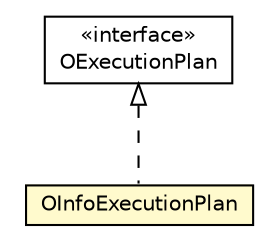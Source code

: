 #!/usr/local/bin/dot
#
# Class diagram 
# Generated by UMLGraph version R5_6-24-gf6e263 (http://www.umlgraph.org/)
#

digraph G {
	edge [fontname="Helvetica",fontsize=10,labelfontname="Helvetica",labelfontsize=10];
	node [fontname="Helvetica",fontsize=10,shape=plaintext];
	nodesep=0.25;
	ranksep=0.5;
	// com.orientechnologies.orient.core.sql.executor.OExecutionPlan
	c3922308 [label=<<table title="com.orientechnologies.orient.core.sql.executor.OExecutionPlan" border="0" cellborder="1" cellspacing="0" cellpadding="2" port="p" href="./OExecutionPlan.html">
		<tr><td><table border="0" cellspacing="0" cellpadding="1">
<tr><td align="center" balign="center"> &#171;interface&#187; </td></tr>
<tr><td align="center" balign="center"> OExecutionPlan </td></tr>
		</table></td></tr>
		</table>>, URL="./OExecutionPlan.html", fontname="Helvetica", fontcolor="black", fontsize=10.0];
	// com.orientechnologies.orient.core.sql.executor.OInfoExecutionPlan
	c3922310 [label=<<table title="com.orientechnologies.orient.core.sql.executor.OInfoExecutionPlan" border="0" cellborder="1" cellspacing="0" cellpadding="2" port="p" bgcolor="lemonChiffon" href="./OInfoExecutionPlan.html">
		<tr><td><table border="0" cellspacing="0" cellpadding="1">
<tr><td align="center" balign="center"> OInfoExecutionPlan </td></tr>
		</table></td></tr>
		</table>>, URL="./OInfoExecutionPlan.html", fontname="Helvetica", fontcolor="black", fontsize=10.0];
	//com.orientechnologies.orient.core.sql.executor.OInfoExecutionPlan implements com.orientechnologies.orient.core.sql.executor.OExecutionPlan
	c3922308:p -> c3922310:p [dir=back,arrowtail=empty,style=dashed];
}

